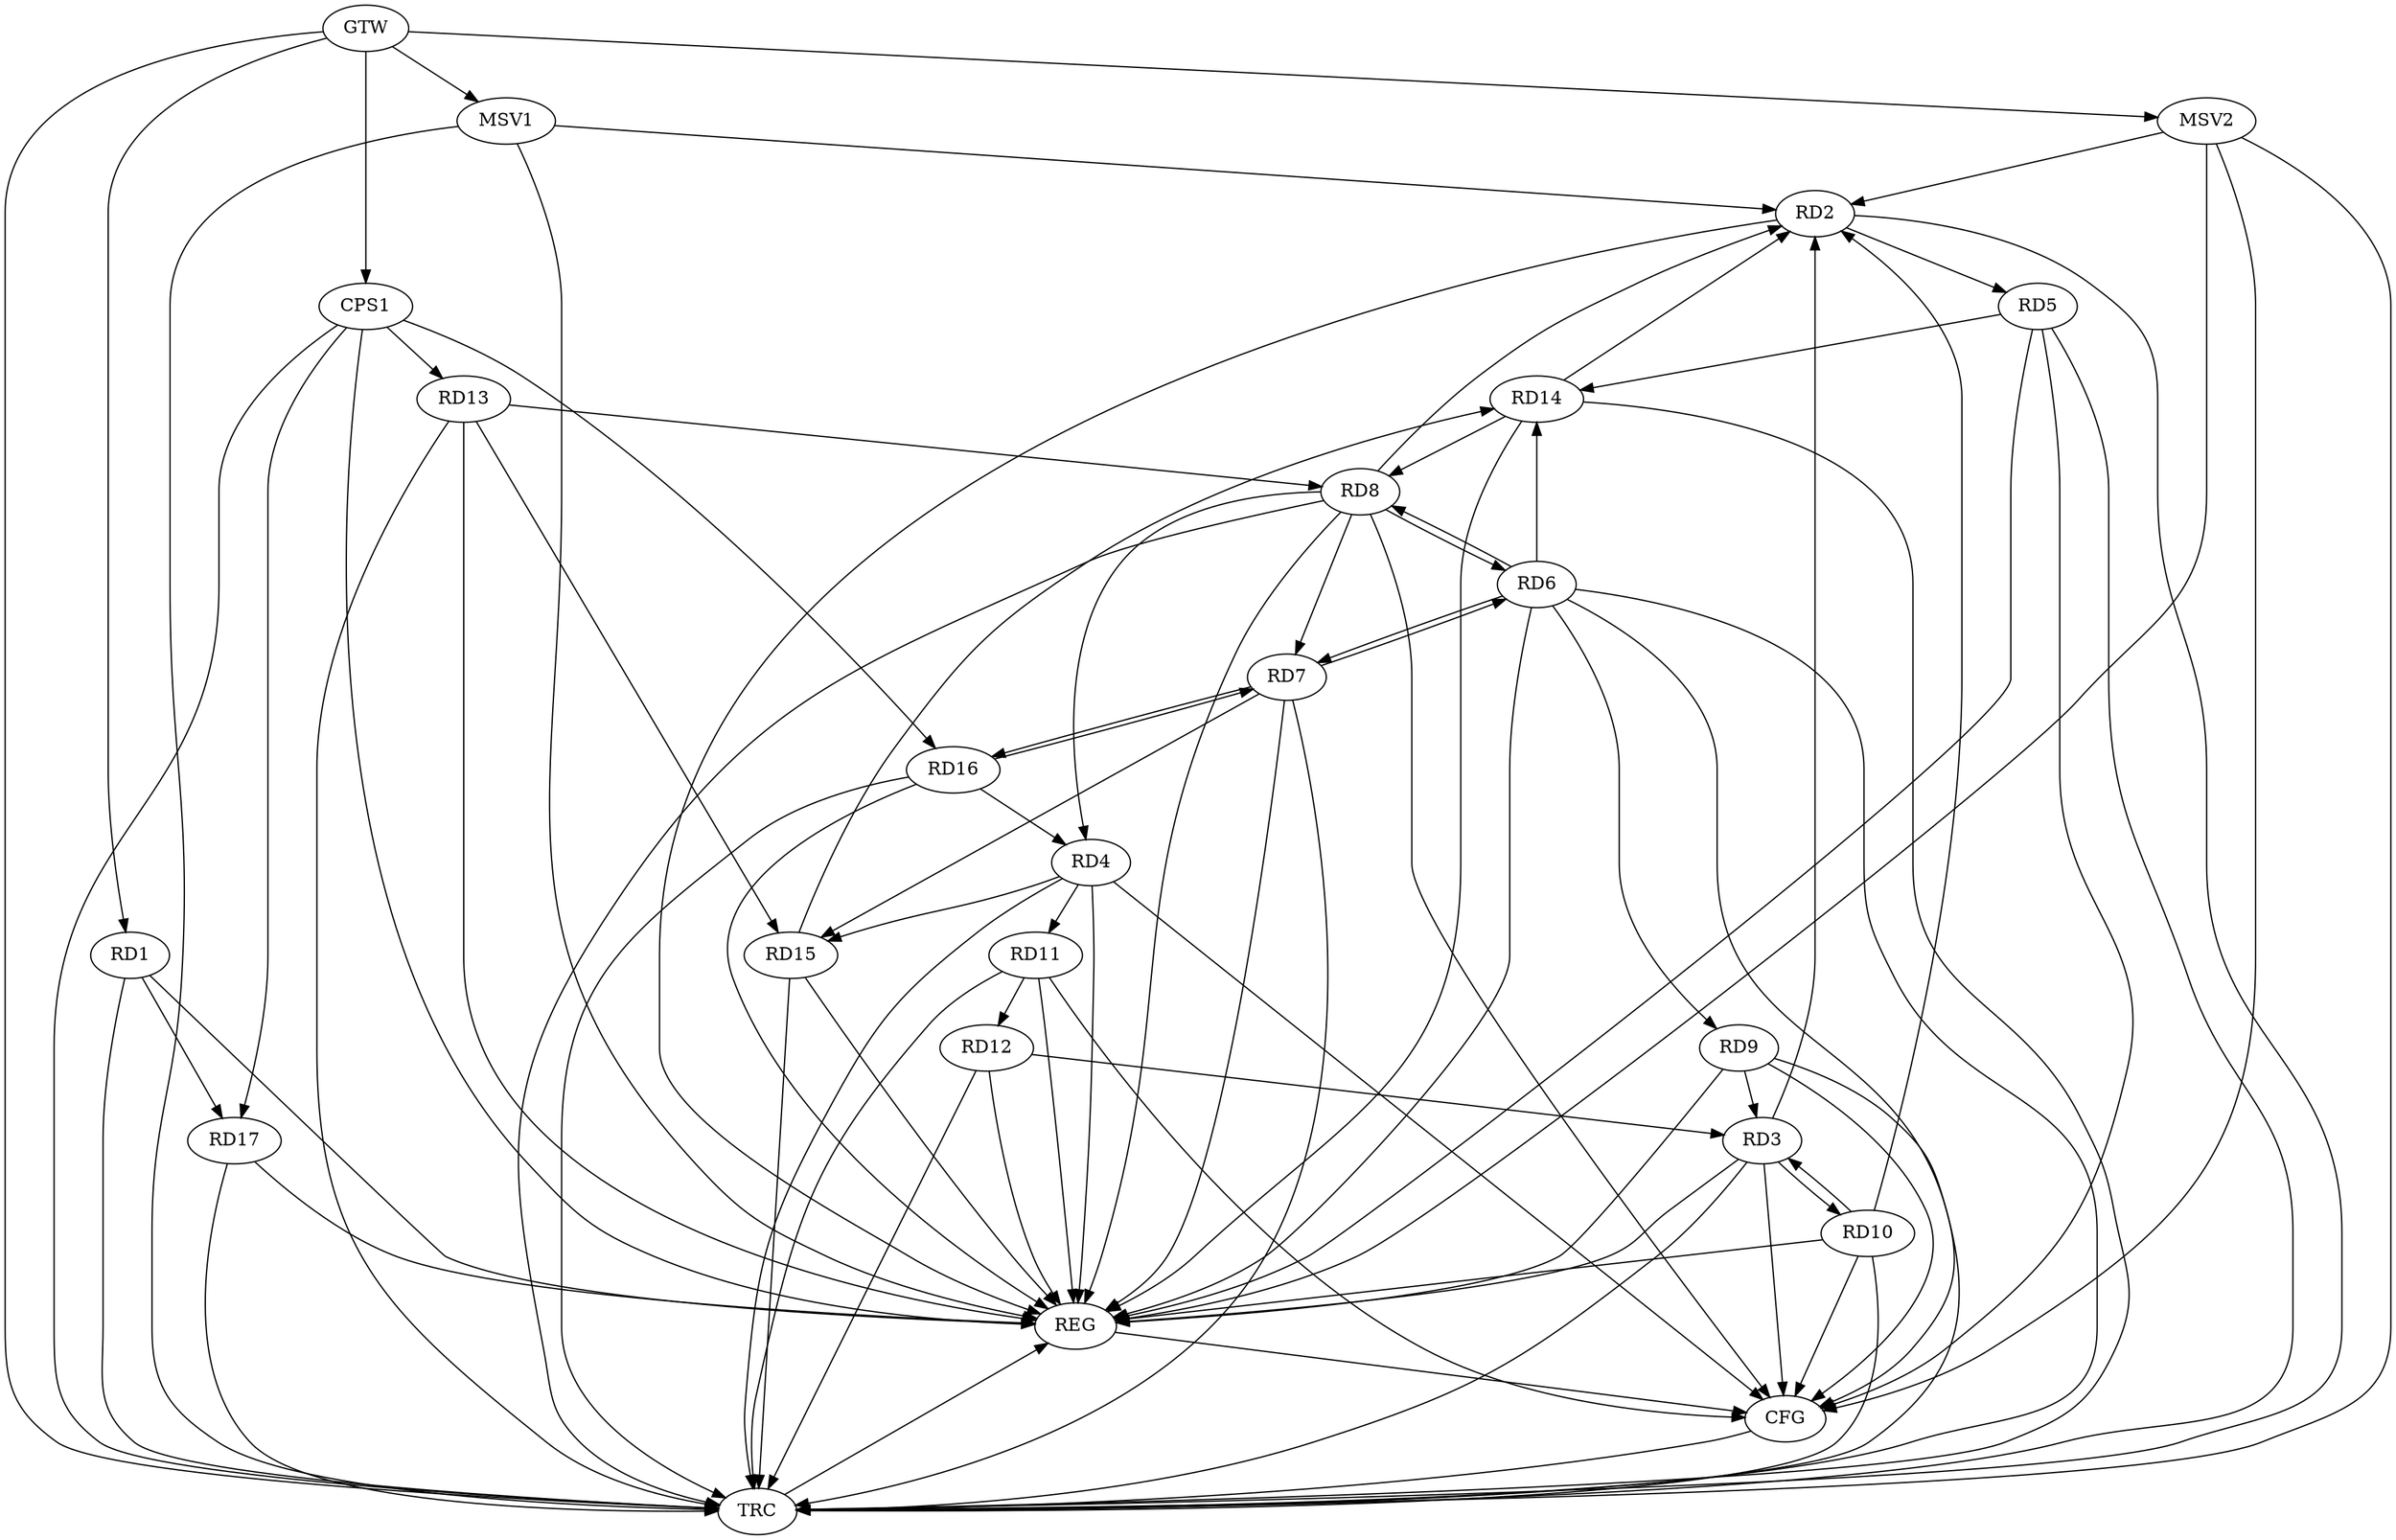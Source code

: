 strict digraph G {
  RD1 [ label="RD1" ];
  RD2 [ label="RD2" ];
  RD3 [ label="RD3" ];
  RD4 [ label="RD4" ];
  RD5 [ label="RD5" ];
  RD6 [ label="RD6" ];
  RD7 [ label="RD7" ];
  RD8 [ label="RD8" ];
  RD9 [ label="RD9" ];
  RD10 [ label="RD10" ];
  RD11 [ label="RD11" ];
  RD12 [ label="RD12" ];
  RD13 [ label="RD13" ];
  RD14 [ label="RD14" ];
  RD15 [ label="RD15" ];
  RD16 [ label="RD16" ];
  RD17 [ label="RD17" ];
  CPS1 [ label="CPS1" ];
  GTW [ label="GTW" ];
  REG [ label="REG" ];
  CFG [ label="CFG" ];
  TRC [ label="TRC" ];
  MSV1 [ label="MSV1" ];
  MSV2 [ label="MSV2" ];
  RD1 -> RD17;
  RD3 -> RD2;
  RD2 -> RD5;
  RD8 -> RD2;
  RD10 -> RD2;
  RD14 -> RD2;
  RD9 -> RD3;
  RD3 -> RD10;
  RD10 -> RD3;
  RD12 -> RD3;
  RD8 -> RD4;
  RD4 -> RD11;
  RD4 -> RD15;
  RD16 -> RD4;
  RD5 -> RD14;
  RD6 -> RD7;
  RD7 -> RD6;
  RD6 -> RD8;
  RD8 -> RD6;
  RD6 -> RD9;
  RD6 -> RD14;
  RD8 -> RD7;
  RD7 -> RD15;
  RD7 -> RD16;
  RD16 -> RD7;
  RD13 -> RD8;
  RD14 -> RD8;
  RD11 -> RD12;
  RD13 -> RD15;
  RD15 -> RD14;
  CPS1 -> RD17;
  CPS1 -> RD13;
  CPS1 -> RD16;
  GTW -> RD1;
  GTW -> CPS1;
  RD1 -> REG;
  RD2 -> REG;
  RD3 -> REG;
  RD4 -> REG;
  RD5 -> REG;
  RD6 -> REG;
  RD7 -> REG;
  RD8 -> REG;
  RD9 -> REG;
  RD10 -> REG;
  RD11 -> REG;
  RD12 -> REG;
  RD13 -> REG;
  RD14 -> REG;
  RD15 -> REG;
  RD16 -> REG;
  RD17 -> REG;
  CPS1 -> REG;
  RD8 -> CFG;
  RD3 -> CFG;
  RD5 -> CFG;
  RD4 -> CFG;
  RD11 -> CFG;
  RD9 -> CFG;
  RD6 -> CFG;
  RD10 -> CFG;
  REG -> CFG;
  RD1 -> TRC;
  RD2 -> TRC;
  RD3 -> TRC;
  RD4 -> TRC;
  RD5 -> TRC;
  RD6 -> TRC;
  RD7 -> TRC;
  RD8 -> TRC;
  RD9 -> TRC;
  RD10 -> TRC;
  RD11 -> TRC;
  RD12 -> TRC;
  RD13 -> TRC;
  RD14 -> TRC;
  RD15 -> TRC;
  RD16 -> TRC;
  RD17 -> TRC;
  CPS1 -> TRC;
  GTW -> TRC;
  CFG -> TRC;
  TRC -> REG;
  MSV1 -> RD2;
  GTW -> MSV1;
  MSV1 -> REG;
  MSV1 -> TRC;
  MSV2 -> RD2;
  GTW -> MSV2;
  MSV2 -> REG;
  MSV2 -> TRC;
  MSV2 -> CFG;
}
